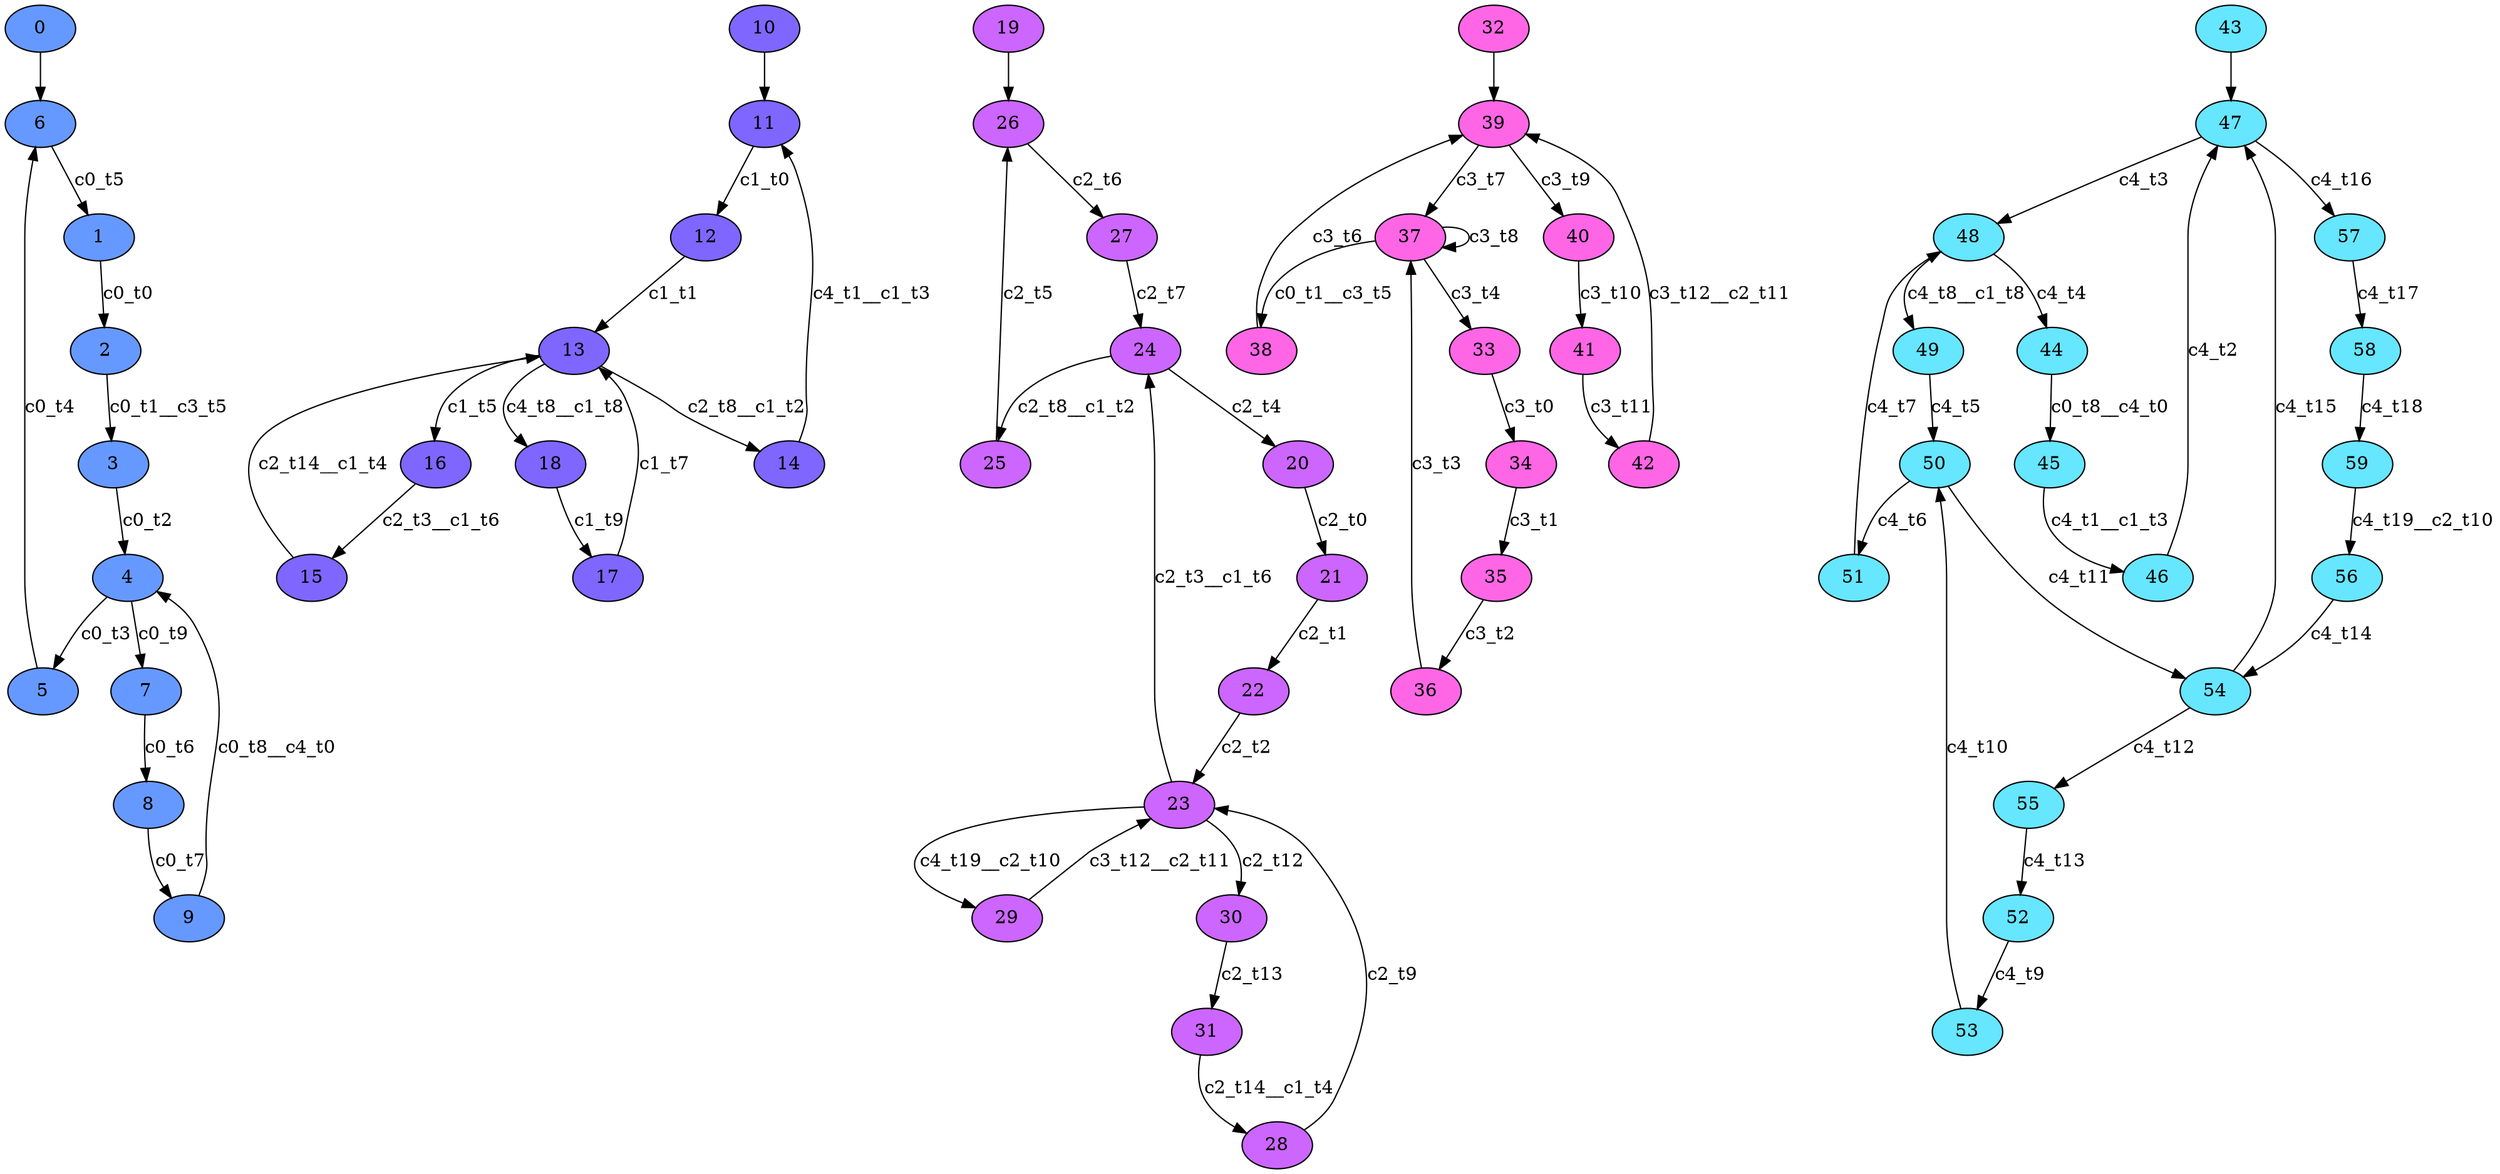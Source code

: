 digraph G {
  subgraph component0 {
0 [label="0" fillcolor="#6699FF" style=filled];
1 [label="1" fillcolor="#6699FF" style=filled];
2 [label="2" fillcolor="#6699FF" style=filled];
3 [label="3" fillcolor="#6699FF" style=filled];
4 [label="4" fillcolor="#6699FF" style=filled];
5 [label="5" fillcolor="#6699FF" style=filled];
6 [label="6" fillcolor="#6699FF" style=filled];
7 [label="7" fillcolor="#6699FF" style=filled];
8 [label="8" fillcolor="#6699FF" style=filled];
9 [label="9" fillcolor="#6699FF" style=filled];
1->2 [label="c0_t0" color=black ];
3->4 [label="c0_t2" color=black ];
4->5 [label="c0_t3" color=black ];
5->6 [label="c0_t4" color=black ];
6->1 [label="c0_t5" color=black ];
7->8 [label="c0_t6" color=black ];
8->9 [label="c0_t7" color=black ];
4->7 [label="c0_t9" color=black ];
0->6 [label="" color=black ];
2->3 [label="c0_t1__c3_t5" color=black ];
9->4 [label="c0_t8__c4_t0" color=black ];
  }
  subgraph component1 {
10 [label="10" fillcolor="#7F66FF" style=filled];
11 [label="11" fillcolor="#7F66FF" style=filled];
12 [label="12" fillcolor="#7F66FF" style=filled];
13 [label="13" fillcolor="#7F66FF" style=filled];
14 [label="14" fillcolor="#7F66FF" style=filled];
15 [label="15" fillcolor="#7F66FF" style=filled];
16 [label="16" fillcolor="#7F66FF" style=filled];
17 [label="17" fillcolor="#7F66FF" style=filled];
18 [label="18" fillcolor="#7F66FF" style=filled];
11->12 [label="c1_t0" color=black ];
12->13 [label="c1_t1" color=black ];
13->16 [label="c1_t5" color=black ];
17->13 [label="c1_t7" color=black ];
18->17 [label="c1_t9" color=black ];
10->11 [label="" color=black ];
15->13 [label="c2_t14__c1_t4" color=black ];
16->15 [label="c2_t3__c1_t6" color=black ];
13->18 [label="c4_t8__c1_t8" color=black ];
14->11 [label="c4_t1__c1_t3" color=black ];
13->14 [label="c2_t8__c1_t2" color=black ];
  }
  subgraph component2 {
19 [label="19" fillcolor="#CC66FF" style=filled];
20 [label="20" fillcolor="#CC66FF" style=filled];
21 [label="21" fillcolor="#CC66FF" style=filled];
22 [label="22" fillcolor="#CC66FF" style=filled];
23 [label="23" fillcolor="#CC66FF" style=filled];
24 [label="24" fillcolor="#CC66FF" style=filled];
25 [label="25" fillcolor="#CC66FF" style=filled];
26 [label="26" fillcolor="#CC66FF" style=filled];
27 [label="27" fillcolor="#CC66FF" style=filled];
28 [label="28" fillcolor="#CC66FF" style=filled];
29 [label="29" fillcolor="#CC66FF" style=filled];
30 [label="30" fillcolor="#CC66FF" style=filled];
31 [label="31" fillcolor="#CC66FF" style=filled];
20->21 [label="c2_t0" color=black ];
21->22 [label="c2_t1" color=black ];
22->23 [label="c2_t2" color=black ];
24->20 [label="c2_t4" color=black ];
25->26 [label="c2_t5" color=black ];
26->27 [label="c2_t6" color=black ];
27->24 [label="c2_t7" color=black ];
28->23 [label="c2_t9" color=black ];
23->30 [label="c2_t12" color=black ];
30->31 [label="c2_t13" color=black ];
19->26 [label="" color=black ];
31->28 [label="c2_t14__c1_t4" color=black ];
29->23 [label="c3_t12__c2_t11" color=black ];
23->24 [label="c2_t3__c1_t6" color=black ];
23->29 [label="c4_t19__c2_t10" color=black ];
24->25 [label="c2_t8__c1_t2" color=black ];
  }
  subgraph component3 {
32 [label="32" fillcolor="#FF66E6" style=filled];
33 [label="33" fillcolor="#FF66E6" style=filled];
34 [label="34" fillcolor="#FF66E6" style=filled];
35 [label="35" fillcolor="#FF66E6" style=filled];
36 [label="36" fillcolor="#FF66E6" style=filled];
37 [label="37" fillcolor="#FF66E6" style=filled];
38 [label="38" fillcolor="#FF66E6" style=filled];
39 [label="39" fillcolor="#FF66E6" style=filled];
40 [label="40" fillcolor="#FF66E6" style=filled];
41 [label="41" fillcolor="#FF66E6" style=filled];
42 [label="42" fillcolor="#FF66E6" style=filled];
33->34 [label="c3_t0" color=black ];
34->35 [label="c3_t1" color=black ];
35->36 [label="c3_t2" color=black ];
36->37 [label="c3_t3" color=black ];
37->33 [label="c3_t4" color=black ];
38->39 [label="c3_t6" color=black ];
39->37 [label="c3_t7" color=black ];
37->37 [label="c3_t8" color=black ];
39->40 [label="c3_t9" color=black ];
40->41 [label="c3_t10" color=black ];
41->42 [label="c3_t11" color=black ];
32->39 [label="" color=black ];
37->38 [label="c0_t1__c3_t5" color=black ];
42->39 [label="c3_t12__c2_t11" color=black ];
  }
  subgraph component4 {
43 [label="43" fillcolor="#66E6FF" style=filled];
44 [label="44" fillcolor="#66E6FF" style=filled];
45 [label="45" fillcolor="#66E6FF" style=filled];
46 [label="46" fillcolor="#66E6FF" style=filled];
47 [label="47" fillcolor="#66E6FF" style=filled];
48 [label="48" fillcolor="#66E6FF" style=filled];
49 [label="49" fillcolor="#66E6FF" style=filled];
50 [label="50" fillcolor="#66E6FF" style=filled];
51 [label="51" fillcolor="#66E6FF" style=filled];
52 [label="52" fillcolor="#66E6FF" style=filled];
53 [label="53" fillcolor="#66E6FF" style=filled];
54 [label="54" fillcolor="#66E6FF" style=filled];
55 [label="55" fillcolor="#66E6FF" style=filled];
56 [label="56" fillcolor="#66E6FF" style=filled];
57 [label="57" fillcolor="#66E6FF" style=filled];
58 [label="58" fillcolor="#66E6FF" style=filled];
59 [label="59" fillcolor="#66E6FF" style=filled];
46->47 [label="c4_t2" color=black ];
47->48 [label="c4_t3" color=black ];
48->44 [label="c4_t4" color=black ];
49->50 [label="c4_t5" color=black ];
50->51 [label="c4_t6" color=black ];
51->48 [label="c4_t7" color=black ];
52->53 [label="c4_t9" color=black ];
53->50 [label="c4_t10" color=black ];
50->54 [label="c4_t11" color=black ];
54->55 [label="c4_t12" color=black ];
55->52 [label="c4_t13" color=black ];
56->54 [label="c4_t14" color=black ];
54->47 [label="c4_t15" color=black ];
47->57 [label="c4_t16" color=black ];
57->58 [label="c4_t17" color=black ];
58->59 [label="c4_t18" color=black ];
43->47 [label="" color=black ];
48->49 [label="c4_t8__c1_t8" color=black ];
59->56 [label="c4_t19__c2_t10" color=black ];
44->45 [label="c0_t8__c4_t0" color=black ];
45->46 [label="c4_t1__c1_t3" color=black ];
  }
}
